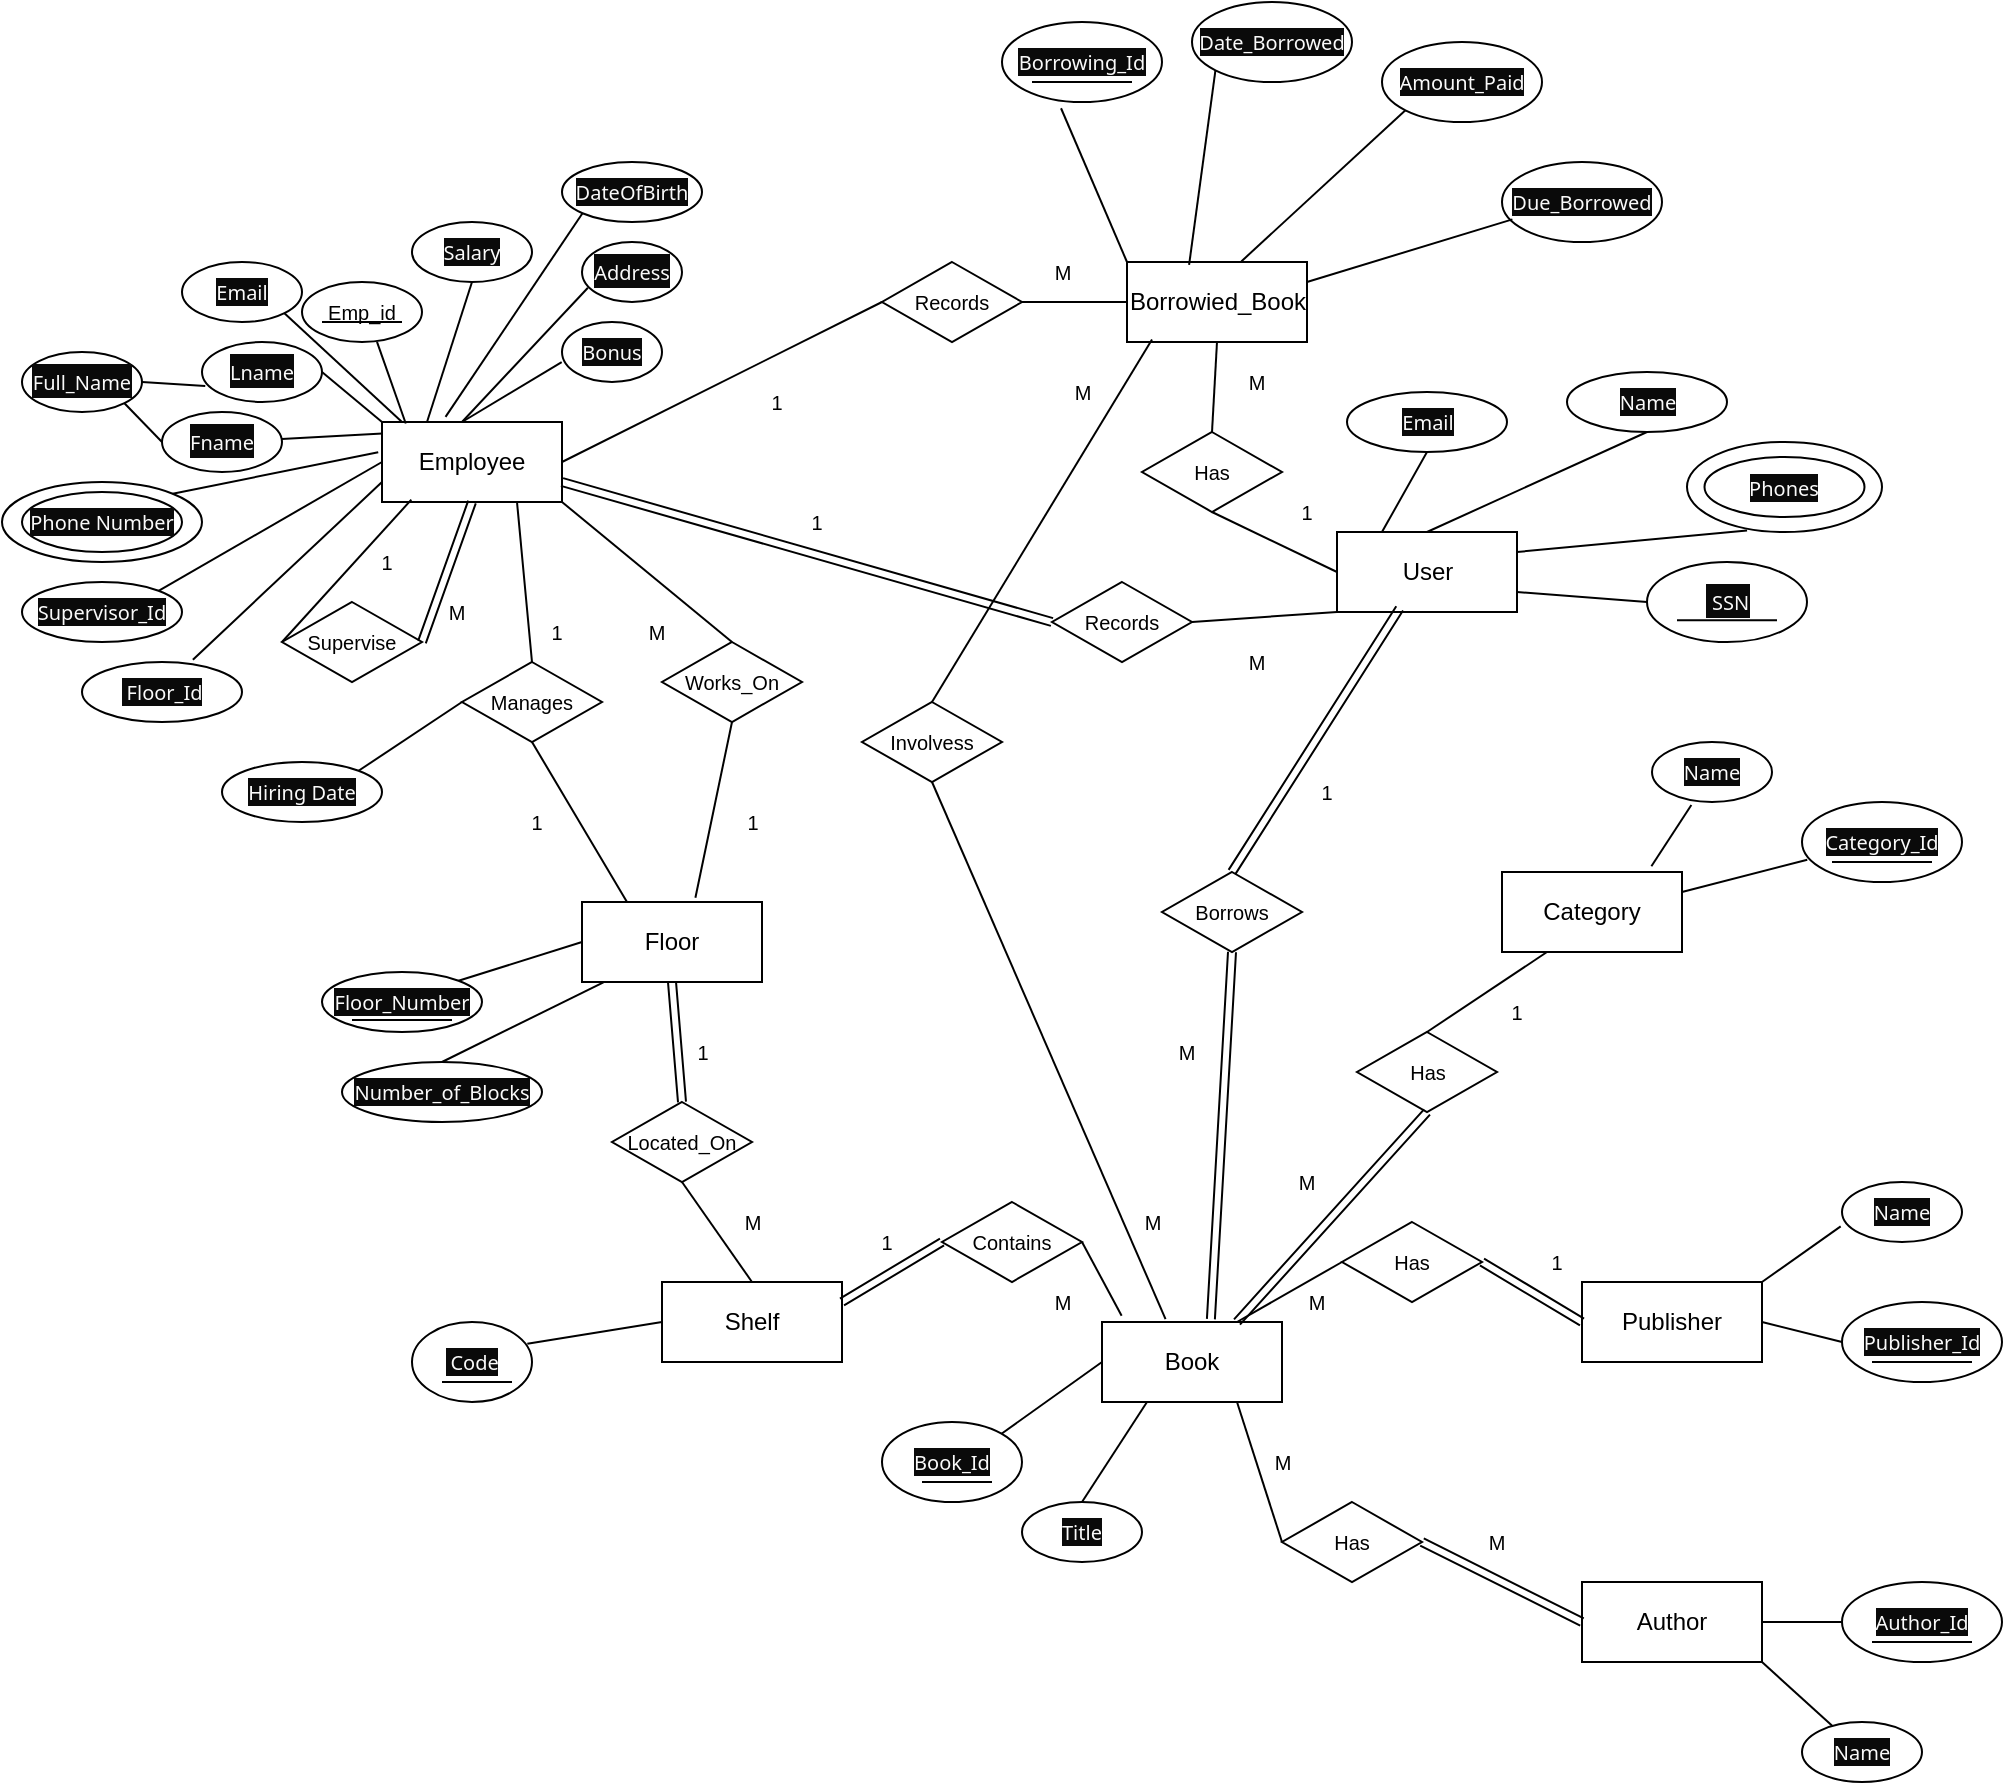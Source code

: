 <mxfile>
    <diagram id="GKPhD-N_eeVLRzEKJaOQ" name="Page-1">
        <mxGraphModel dx="1393" dy="1363" grid="1" gridSize="10" guides="1" tooltips="1" connect="1" arrows="1" fold="1" page="0" pageScale="1" pageWidth="850" pageHeight="1100" math="0" shadow="0">
            <root>
                <mxCell id="0"/>
                <mxCell id="1" parent="0"/>
                <mxCell id="2" value="Employee" style="rounded=0;whiteSpace=wrap;html=1;" parent="1" vertex="1">
                    <mxGeometry x="-120" y="-310" width="90" height="40" as="geometry"/>
                </mxCell>
                <mxCell id="3" value="Floor" style="rounded=0;whiteSpace=wrap;html=1;" parent="1" vertex="1">
                    <mxGeometry x="-20" y="-70" width="90" height="40" as="geometry"/>
                </mxCell>
                <mxCell id="4" value="Shelf" style="rounded=0;whiteSpace=wrap;html=1;" parent="1" vertex="1">
                    <mxGeometry x="20" y="120" width="90" height="40" as="geometry"/>
                </mxCell>
                <mxCell id="5" value="Book" style="rounded=0;whiteSpace=wrap;html=1;" parent="1" vertex="1">
                    <mxGeometry x="240" y="140" width="90" height="40" as="geometry"/>
                </mxCell>
                <mxCell id="6" value="Author" style="rounded=0;whiteSpace=wrap;html=1;" parent="1" vertex="1">
                    <mxGeometry x="480" y="270" width="90" height="40" as="geometry"/>
                </mxCell>
                <mxCell id="7" value="Publisher" style="rounded=0;whiteSpace=wrap;html=1;" parent="1" vertex="1">
                    <mxGeometry x="480" y="120" width="90" height="40" as="geometry"/>
                </mxCell>
                <mxCell id="8" value="Category" style="rounded=0;whiteSpace=wrap;html=1;" parent="1" vertex="1">
                    <mxGeometry x="440" y="-85" width="90" height="40" as="geometry"/>
                </mxCell>
                <mxCell id="9" value="User" style="rounded=0;whiteSpace=wrap;html=1;" parent="1" vertex="1">
                    <mxGeometry x="357.5" y="-255" width="90" height="40" as="geometry"/>
                </mxCell>
                <mxCell id="10" value="Borrowied_Book" style="rounded=0;whiteSpace=wrap;html=1;" parent="1" vertex="1">
                    <mxGeometry x="252.5" y="-390" width="90" height="40" as="geometry"/>
                </mxCell>
                <mxCell id="11" value="&lt;font style=&quot;font-size: 10px;&quot;&gt;Emp_id&lt;/font&gt;" style="ellipse;whiteSpace=wrap;html=1;" parent="1" vertex="1">
                    <mxGeometry x="-160" y="-380" width="60" height="30" as="geometry"/>
                </mxCell>
                <mxCell id="28" value="" style="endArrow=none;html=1;fontSize=10;" parent="11" edge="1">
                    <mxGeometry width="50" height="50" relative="1" as="geometry">
                        <mxPoint x="10" y="20" as="sourcePoint"/>
                        <mxPoint x="50" y="20" as="targetPoint"/>
                    </mxGeometry>
                </mxCell>
                <mxCell id="12" value="&lt;span style=&quot;color: rgb(250, 250, 250); font-family: __Inter_d65c78, __Inter_Fallback_d65c78, ui-sans-serif, system-ui, sans-serif, &amp;quot;Apple Color Emoji&amp;quot;, &amp;quot;Segoe UI Emoji&amp;quot;, &amp;quot;Segoe UI Symbol&amp;quot;, &amp;quot;Noto Color Emoji&amp;quot;; text-align: left; background-color: rgb(10, 10, 10);&quot;&gt;&lt;font style=&quot;font-size: 10px;&quot;&gt;Fname&lt;/font&gt;&lt;/span&gt;" style="ellipse;whiteSpace=wrap;html=1;" parent="1" vertex="1">
                    <mxGeometry x="-230" y="-315" width="60" height="30" as="geometry"/>
                </mxCell>
                <mxCell id="13" value="&lt;span style=&quot;color: rgb(250, 250, 250); font-family: __Inter_d65c78, __Inter_Fallback_d65c78, ui-sans-serif, system-ui, sans-serif, &amp;quot;Apple Color Emoji&amp;quot;, &amp;quot;Segoe UI Emoji&amp;quot;, &amp;quot;Segoe UI Symbol&amp;quot;, &amp;quot;Noto Color Emoji&amp;quot;; text-align: left; background-color: rgb(10, 10, 10);&quot;&gt;&lt;font style=&quot;font-size: 10px;&quot;&gt;Lname&lt;/font&gt;&lt;/span&gt;" style="ellipse;whiteSpace=wrap;html=1;" parent="1" vertex="1">
                    <mxGeometry x="-210" y="-350" width="60" height="30" as="geometry"/>
                </mxCell>
                <mxCell id="14" value="&lt;span style=&quot;color: rgb(250, 250, 250); font-family: __Inter_d65c78, __Inter_Fallback_d65c78, ui-sans-serif, system-ui, sans-serif, &amp;quot;Apple Color Emoji&amp;quot;, &amp;quot;Segoe UI Emoji&amp;quot;, &amp;quot;Segoe UI Symbol&amp;quot;, &amp;quot;Noto Color Emoji&amp;quot;; text-align: left; background-color: rgb(10, 10, 10); font-size: 10px;&quot;&gt;Email&lt;/span&gt;" style="ellipse;whiteSpace=wrap;html=1;" parent="1" vertex="1">
                    <mxGeometry x="-220" y="-390" width="60" height="30" as="geometry"/>
                </mxCell>
                <mxCell id="15" value="&lt;span style=&quot;color: rgb(250, 250, 250); font-family: __Inter_d65c78, __Inter_Fallback_d65c78, ui-sans-serif, system-ui, sans-serif, &amp;quot;Apple Color Emoji&amp;quot;, &amp;quot;Segoe UI Emoji&amp;quot;, &amp;quot;Segoe UI Symbol&amp;quot;, &amp;quot;Noto Color Emoji&amp;quot;; text-align: left; background-color: rgb(10, 10, 10); font-size: 10px;&quot;&gt;Salary&lt;/span&gt;" style="ellipse;whiteSpace=wrap;html=1;" parent="1" vertex="1">
                    <mxGeometry x="-105" y="-410" width="60" height="30" as="geometry"/>
                </mxCell>
                <mxCell id="16" value="&lt;span style=&quot;color: rgb(250, 250, 250); font-family: __Inter_d65c78, __Inter_Fallback_d65c78, ui-sans-serif, system-ui, sans-serif, &amp;quot;Apple Color Emoji&amp;quot;, &amp;quot;Segoe UI Emoji&amp;quot;, &amp;quot;Segoe UI Symbol&amp;quot;, &amp;quot;Noto Color Emoji&amp;quot;; text-align: left; background-color: rgb(10, 10, 10); font-size: 10px;&quot;&gt;DateOfBirth&lt;/span&gt;" style="ellipse;whiteSpace=wrap;html=1;" parent="1" vertex="1">
                    <mxGeometry x="-30" y="-440" width="70" height="30" as="geometry"/>
                </mxCell>
                <mxCell id="17" value="&lt;span style=&quot;color: rgb(250, 250, 250); font-family: __Inter_d65c78, __Inter_Fallback_d65c78, ui-sans-serif, system-ui, sans-serif, &amp;quot;Apple Color Emoji&amp;quot;, &amp;quot;Segoe UI Emoji&amp;quot;, &amp;quot;Segoe UI Symbol&amp;quot;, &amp;quot;Noto Color Emoji&amp;quot;; text-align: left; background-color: rgb(10, 10, 10); font-size: 10px;&quot;&gt;Bonus&lt;/span&gt;" style="ellipse;whiteSpace=wrap;html=1;" parent="1" vertex="1">
                    <mxGeometry x="-30" y="-360" width="50" height="30" as="geometry"/>
                </mxCell>
                <mxCell id="18" value="&lt;span style=&quot;color: rgb(250, 250, 250); font-family: __Inter_d65c78, __Inter_Fallback_d65c78, ui-sans-serif, system-ui, sans-serif, &amp;quot;Apple Color Emoji&amp;quot;, &amp;quot;Segoe UI Emoji&amp;quot;, &amp;quot;Segoe UI Symbol&amp;quot;, &amp;quot;Noto Color Emoji&amp;quot;; text-align: left; background-color: rgb(10, 10, 10);&quot;&gt;&lt;font style=&quot;font-size: 10px;&quot;&gt;Address&lt;/font&gt;&lt;/span&gt;" style="ellipse;whiteSpace=wrap;html=1;" parent="1" vertex="1">
                    <mxGeometry x="-20" y="-400" width="50" height="30" as="geometry"/>
                </mxCell>
                <mxCell id="19" value="" style="ellipse;whiteSpace=wrap;html=1;" parent="1" vertex="1">
                    <mxGeometry x="-310" y="-280" width="100" height="40" as="geometry"/>
                </mxCell>
                <mxCell id="20" value="&lt;span style=&quot;color: rgb(250, 250, 250); font-family: __Inter_d65c78, __Inter_Fallback_d65c78, ui-sans-serif, system-ui, sans-serif, &amp;quot;Apple Color Emoji&amp;quot;, &amp;quot;Segoe UI Emoji&amp;quot;, &amp;quot;Segoe UI Symbol&amp;quot;, &amp;quot;Noto Color Emoji&amp;quot;; text-align: left; background-color: rgb(10, 10, 10); font-size: 10px;&quot;&gt;Supervisor_Id&lt;/span&gt;" style="ellipse;whiteSpace=wrap;html=1;" parent="1" vertex="1">
                    <mxGeometry x="-300" y="-230" width="80" height="30" as="geometry"/>
                </mxCell>
                <mxCell id="21" value="&lt;span style=&quot;color: rgb(250, 250, 250); font-family: __Inter_d65c78, __Inter_Fallback_d65c78, ui-sans-serif, system-ui, sans-serif, &amp;quot;Apple Color Emoji&amp;quot;, &amp;quot;Segoe UI Emoji&amp;quot;, &amp;quot;Segoe UI Symbol&amp;quot;, &amp;quot;Noto Color Emoji&amp;quot;; text-align: left; background-color: rgb(10, 10, 10); font-size: 10px;&quot;&gt;&amp;nbsp;Floor_Id&lt;/span&gt;" style="ellipse;whiteSpace=wrap;html=1;" parent="1" vertex="1">
                    <mxGeometry x="-270" y="-190" width="80" height="30" as="geometry"/>
                </mxCell>
                <mxCell id="22" value="&lt;span style=&quot;color: rgb(250, 250, 250); font-family: __Inter_d65c78, __Inter_Fallback_d65c78, ui-sans-serif, system-ui, sans-serif, &amp;quot;Apple Color Emoji&amp;quot;, &amp;quot;Segoe UI Emoji&amp;quot;, &amp;quot;Segoe UI Symbol&amp;quot;, &amp;quot;Noto Color Emoji&amp;quot;; text-align: left; background-color: rgb(10, 10, 10); font-size: 10px;&quot;&gt;Hiring Date&lt;/span&gt;" style="ellipse;whiteSpace=wrap;html=1;" parent="1" vertex="1">
                    <mxGeometry x="-200" y="-140" width="80" height="30" as="geometry"/>
                </mxCell>
                <mxCell id="23" value="Supervise" style="rhombus;whiteSpace=wrap;html=1;fontSize=10;" parent="1" vertex="1">
                    <mxGeometry x="-170" y="-220" width="70" height="40" as="geometry"/>
                </mxCell>
                <mxCell id="24" value="" style="endArrow=none;html=1;fontSize=10;exitX=1;exitY=0.5;exitDx=0;exitDy=0;entryX=0.5;entryY=1;entryDx=0;entryDy=0;shape=link;" parent="1" source="23" target="2" edge="1">
                    <mxGeometry width="50" height="50" relative="1" as="geometry">
                        <mxPoint x="-10" y="-270" as="sourcePoint"/>
                        <mxPoint x="40" y="-320" as="targetPoint"/>
                    </mxGeometry>
                </mxCell>
                <mxCell id="27" value="" style="endArrow=none;html=1;fontSize=10;exitX=0;exitY=0.5;exitDx=0;exitDy=0;entryX=0.163;entryY=0.971;entryDx=0;entryDy=0;entryPerimeter=0;" parent="1" source="23" target="2" edge="1">
                    <mxGeometry width="50" height="50" relative="1" as="geometry">
                        <mxPoint x="-10" y="-270" as="sourcePoint"/>
                        <mxPoint x="40" y="-320" as="targetPoint"/>
                    </mxGeometry>
                </mxCell>
                <mxCell id="29" value="" style="endArrow=none;html=1;fontSize=10;entryX=0.625;entryY=0.998;entryDx=0;entryDy=0;entryPerimeter=0;exitX=0.132;exitY=0.019;exitDx=0;exitDy=0;exitPerimeter=0;" parent="1" source="2" target="11" edge="1">
                    <mxGeometry width="50" height="50" relative="1" as="geometry">
                        <mxPoint x="-10" y="-270" as="sourcePoint"/>
                        <mxPoint x="40" y="-320" as="targetPoint"/>
                    </mxGeometry>
                </mxCell>
                <mxCell id="30" value="" style="endArrow=none;html=1;fontSize=10;entryX=1;entryY=0.5;entryDx=0;entryDy=0;exitX=0;exitY=0;exitDx=0;exitDy=0;" parent="1" source="2" target="13" edge="1">
                    <mxGeometry width="50" height="50" relative="1" as="geometry">
                        <mxPoint x="-10" y="-270" as="sourcePoint"/>
                        <mxPoint x="40" y="-320" as="targetPoint"/>
                    </mxGeometry>
                </mxCell>
                <mxCell id="31" value="" style="endArrow=none;html=1;fontSize=10;exitX=0.003;exitY=0.143;exitDx=0;exitDy=0;exitPerimeter=0;" parent="1" source="2" target="12" edge="1">
                    <mxGeometry width="50" height="50" relative="1" as="geometry">
                        <mxPoint x="-10" y="-270" as="sourcePoint"/>
                        <mxPoint x="40" y="-320" as="targetPoint"/>
                    </mxGeometry>
                </mxCell>
                <mxCell id="32" value="" style="endArrow=none;html=1;fontSize=10;entryX=1;entryY=1;entryDx=0;entryDy=0;" parent="1" target="14" edge="1">
                    <mxGeometry width="50" height="50" relative="1" as="geometry">
                        <mxPoint x="-110" y="-310" as="sourcePoint"/>
                        <mxPoint x="40" y="-320" as="targetPoint"/>
                    </mxGeometry>
                </mxCell>
                <mxCell id="33" value="" style="endArrow=none;html=1;fontSize=10;entryX=0.5;entryY=1;entryDx=0;entryDy=0;exitX=0.25;exitY=0;exitDx=0;exitDy=0;" parent="1" source="2" target="15" edge="1">
                    <mxGeometry width="50" height="50" relative="1" as="geometry">
                        <mxPoint x="-10" y="-270" as="sourcePoint"/>
                        <mxPoint x="40" y="-320" as="targetPoint"/>
                    </mxGeometry>
                </mxCell>
                <mxCell id="34" value="" style="endArrow=none;html=1;fontSize=10;entryX=0;entryY=1;entryDx=0;entryDy=0;exitX=0.353;exitY=-0.064;exitDx=0;exitDy=0;exitPerimeter=0;" parent="1" source="2" target="16" edge="1">
                    <mxGeometry width="50" height="50" relative="1" as="geometry">
                        <mxPoint x="-10" y="-270" as="sourcePoint"/>
                        <mxPoint x="40" y="-320" as="targetPoint"/>
                    </mxGeometry>
                </mxCell>
                <mxCell id="35" value="" style="endArrow=none;html=1;fontSize=10;entryX=0.059;entryY=0.763;entryDx=0;entryDy=0;entryPerimeter=0;" parent="1" target="18" edge="1">
                    <mxGeometry width="50" height="50" relative="1" as="geometry">
                        <mxPoint x="-80" y="-310" as="sourcePoint"/>
                        <mxPoint x="40" y="-320" as="targetPoint"/>
                    </mxGeometry>
                </mxCell>
                <mxCell id="36" value="" style="endArrow=none;html=1;fontSize=10;entryX=-0.003;entryY=0.667;entryDx=0;entryDy=0;entryPerimeter=0;" parent="1" target="17" edge="1">
                    <mxGeometry width="50" height="50" relative="1" as="geometry">
                        <mxPoint x="-80" y="-310" as="sourcePoint"/>
                        <mxPoint x="40" y="-320" as="targetPoint"/>
                    </mxGeometry>
                </mxCell>
                <mxCell id="37" value="" style="endArrow=none;html=1;fontSize=10;entryX=1;entryY=0;entryDx=0;entryDy=0;exitX=-0.021;exitY=0.378;exitDx=0;exitDy=0;exitPerimeter=0;" parent="1" source="2" target="19" edge="1">
                    <mxGeometry width="50" height="50" relative="1" as="geometry">
                        <mxPoint x="-10" y="-270" as="sourcePoint"/>
                        <mxPoint x="40" y="-320" as="targetPoint"/>
                    </mxGeometry>
                </mxCell>
                <mxCell id="38" value="" style="endArrow=none;html=1;fontSize=10;entryX=1;entryY=0;entryDx=0;entryDy=0;" parent="1" target="20" edge="1">
                    <mxGeometry width="50" height="50" relative="1" as="geometry">
                        <mxPoint x="-120" y="-290" as="sourcePoint"/>
                        <mxPoint x="40" y="-320" as="targetPoint"/>
                    </mxGeometry>
                </mxCell>
                <mxCell id="39" value="" style="endArrow=none;html=1;fontSize=10;entryX=0.693;entryY=-0.039;entryDx=0;entryDy=0;entryPerimeter=0;exitX=0;exitY=0.75;exitDx=0;exitDy=0;" parent="1" source="2" target="21" edge="1">
                    <mxGeometry width="50" height="50" relative="1" as="geometry">
                        <mxPoint x="-120" y="-290" as="sourcePoint"/>
                        <mxPoint x="40" y="-320" as="targetPoint"/>
                    </mxGeometry>
                </mxCell>
                <mxCell id="42" value="&lt;span style=&quot;color: rgb(250, 250, 250); font-family: __Inter_d65c78, __Inter_Fallback_d65c78, ui-sans-serif, system-ui, sans-serif, &amp;quot;Apple Color Emoji&amp;quot;, &amp;quot;Segoe UI Emoji&amp;quot;, &amp;quot;Segoe UI Symbol&amp;quot;, &amp;quot;Noto Color Emoji&amp;quot;; text-align: left; background-color: rgb(10, 10, 10); font-size: 10px;&quot;&gt;Number_of_Blocks&lt;/span&gt;" style="ellipse;whiteSpace=wrap;html=1;" parent="1" vertex="1">
                    <mxGeometry x="-140" y="10" width="100" height="30" as="geometry"/>
                </mxCell>
                <mxCell id="44" value="&lt;span style=&quot;color: rgb(250, 250, 250); font-family: __Inter_d65c78, __Inter_Fallback_d65c78, ui-sans-serif, system-ui, sans-serif, &amp;quot;Apple Color Emoji&amp;quot;, &amp;quot;Segoe UI Emoji&amp;quot;, &amp;quot;Segoe UI Symbol&amp;quot;, &amp;quot;Noto Color Emoji&amp;quot;; text-align: left; background-color: rgb(10, 10, 10);&quot;&gt;&lt;font style=&quot;font-size: 10px;&quot;&gt;&amp;nbsp;SSN&lt;/font&gt;&lt;/span&gt;" style="ellipse;whiteSpace=wrap;html=1;" parent="1" vertex="1">
                    <mxGeometry x="512.5" y="-240" width="80" height="40" as="geometry"/>
                </mxCell>
                <mxCell id="45" value="&lt;span style=&quot;color: rgb(250, 250, 250); font-family: __Inter_d65c78, __Inter_Fallback_d65c78, ui-sans-serif, system-ui, sans-serif, &amp;quot;Apple Color Emoji&amp;quot;, &amp;quot;Segoe UI Emoji&amp;quot;, &amp;quot;Segoe UI Symbol&amp;quot;, &amp;quot;Noto Color Emoji&amp;quot;; text-align: left; background-color: rgb(10, 10, 10); font-size: 10px;&quot;&gt;Name&lt;/span&gt;" style="ellipse;whiteSpace=wrap;html=1;" parent="1" vertex="1">
                    <mxGeometry x="472.5" y="-335" width="80" height="30" as="geometry"/>
                </mxCell>
                <mxCell id="46" value="&lt;span style=&quot;color: rgb(250, 250, 250); font-family: __Inter_d65c78, __Inter_Fallback_d65c78, ui-sans-serif, system-ui, sans-serif, &amp;quot;Apple Color Emoji&amp;quot;, &amp;quot;Segoe UI Emoji&amp;quot;, &amp;quot;Segoe UI Symbol&amp;quot;, &amp;quot;Noto Color Emoji&amp;quot;; text-align: left; background-color: rgb(10, 10, 10); font-size: 10px;&quot;&gt;Email&lt;/span&gt;" style="ellipse;whiteSpace=wrap;html=1;" parent="1" vertex="1">
                    <mxGeometry x="362.5" y="-325" width="80" height="30" as="geometry"/>
                </mxCell>
                <mxCell id="47" value="" style="ellipse;whiteSpace=wrap;html=1;" parent="1" vertex="1">
                    <mxGeometry x="532.5" y="-300" width="97.5" height="45" as="geometry"/>
                </mxCell>
                <mxCell id="49" value="" style="endArrow=none;html=1;fontSize=10;entryX=0.119;entryY=1.004;entryDx=0;entryDy=0;exitX=0.5;exitY=0;exitDx=0;exitDy=0;entryPerimeter=0;" parent="1" source="42" target="3" edge="1">
                    <mxGeometry width="50" height="50" relative="1" as="geometry">
                        <mxPoint x="14" y="10" as="sourcePoint"/>
                        <mxPoint x="160" y="-100" as="targetPoint"/>
                    </mxGeometry>
                </mxCell>
                <mxCell id="50" value="" style="endArrow=none;html=1;fontSize=10;entryX=0;entryY=0.5;entryDx=0;entryDy=0;exitX=1;exitY=0;exitDx=0;exitDy=0;" parent="1" source="41" target="3" edge="1">
                    <mxGeometry width="50" height="50" relative="1" as="geometry">
                        <mxPoint x="14" y="10" as="sourcePoint"/>
                        <mxPoint x="160" y="-100" as="targetPoint"/>
                    </mxGeometry>
                </mxCell>
                <mxCell id="52" value="" style="endArrow=none;html=1;fontSize=10;entryX=0;entryY=0.5;entryDx=0;entryDy=0;exitX=1;exitY=0.75;exitDx=0;exitDy=0;" parent="1" source="9" target="44" edge="1">
                    <mxGeometry width="50" height="50" relative="1" as="geometry">
                        <mxPoint x="442.5" y="-225" as="sourcePoint"/>
                        <mxPoint x="517.5" y="-265" as="targetPoint"/>
                    </mxGeometry>
                </mxCell>
                <mxCell id="53" value="" style="endArrow=none;html=1;fontSize=10;exitX=1;exitY=0.25;exitDx=0;exitDy=0;entryX=0.308;entryY=0.983;entryDx=0;entryDy=0;entryPerimeter=0;" parent="1" source="9" target="47" edge="1">
                    <mxGeometry width="50" height="50" relative="1" as="geometry">
                        <mxPoint x="467.5" y="-215" as="sourcePoint"/>
                        <mxPoint x="517.5" y="-265" as="targetPoint"/>
                    </mxGeometry>
                </mxCell>
                <mxCell id="54" value="" style="endArrow=none;html=1;fontSize=10;exitX=0.5;exitY=0;exitDx=0;exitDy=0;entryX=0.5;entryY=1;entryDx=0;entryDy=0;" parent="1" source="9" target="45" edge="1">
                    <mxGeometry width="50" height="50" relative="1" as="geometry">
                        <mxPoint x="467.5" y="-215" as="sourcePoint"/>
                        <mxPoint x="517.5" y="-265" as="targetPoint"/>
                    </mxGeometry>
                </mxCell>
                <mxCell id="56" value="" style="endArrow=none;html=1;fontSize=10;exitX=0.25;exitY=0;exitDx=0;exitDy=0;entryX=0.5;entryY=1;entryDx=0;entryDy=0;" parent="1" source="9" target="46" edge="1">
                    <mxGeometry width="50" height="50" relative="1" as="geometry">
                        <mxPoint x="467.5" y="-215" as="sourcePoint"/>
                        <mxPoint x="517.5" y="-265" as="targetPoint"/>
                    </mxGeometry>
                </mxCell>
                <mxCell id="60" value="" style="endArrow=none;html=1;fontSize=10;" parent="1" edge="1">
                    <mxGeometry width="50" height="50" relative="1" as="geometry">
                        <mxPoint x="527.5" y="-210.83" as="sourcePoint"/>
                        <mxPoint x="577.5" y="-210.83" as="targetPoint"/>
                    </mxGeometry>
                </mxCell>
                <mxCell id="61" value="" style="group" parent="1" vertex="1" connectable="0">
                    <mxGeometry x="-150" y="-35" width="80" height="30" as="geometry"/>
                </mxCell>
                <mxCell id="41" value="&lt;span style=&quot;color: rgb(250, 250, 250); font-family: __Inter_d65c78, __Inter_Fallback_d65c78, ui-sans-serif, system-ui, sans-serif, &amp;quot;Apple Color Emoji&amp;quot;, &amp;quot;Segoe UI Emoji&amp;quot;, &amp;quot;Segoe UI Symbol&amp;quot;, &amp;quot;Noto Color Emoji&amp;quot;; text-align: left; background-color: rgb(10, 10, 10); font-size: 10px;&quot;&gt;Floor_Number&lt;/span&gt;" style="ellipse;whiteSpace=wrap;html=1;" parent="61" vertex="1">
                    <mxGeometry width="80" height="30" as="geometry"/>
                </mxCell>
                <mxCell id="57" value="" style="endArrow=none;html=1;fontSize=10;" parent="61" edge="1">
                    <mxGeometry width="50" height="50" relative="1" as="geometry">
                        <mxPoint x="15" y="24" as="sourcePoint"/>
                        <mxPoint x="65" y="24" as="targetPoint"/>
                    </mxGeometry>
                </mxCell>
                <mxCell id="62" value="Manages" style="rhombus;whiteSpace=wrap;html=1;fontSize=10;" parent="1" vertex="1">
                    <mxGeometry x="-80" y="-190" width="70" height="40" as="geometry"/>
                </mxCell>
                <mxCell id="63" value="Works_On" style="rhombus;whiteSpace=wrap;html=1;fontSize=10;" parent="1" vertex="1">
                    <mxGeometry x="20" y="-200" width="70" height="40" as="geometry"/>
                </mxCell>
                <mxCell id="64" value="" style="endArrow=none;html=1;fontSize=10;entryX=1;entryY=1;entryDx=0;entryDy=0;exitX=0.5;exitY=0;exitDx=0;exitDy=0;" parent="1" source="63" target="2" edge="1">
                    <mxGeometry width="50" height="50" relative="1" as="geometry">
                        <mxPoint x="20" y="-150" as="sourcePoint"/>
                        <mxPoint x="70" y="-200" as="targetPoint"/>
                    </mxGeometry>
                </mxCell>
                <mxCell id="65" value="" style="endArrow=none;html=1;fontSize=10;entryX=0.75;entryY=1;entryDx=0;entryDy=0;exitX=0.5;exitY=0;exitDx=0;exitDy=0;" parent="1" source="62" target="2" edge="1">
                    <mxGeometry width="50" height="50" relative="1" as="geometry">
                        <mxPoint x="20" y="-150" as="sourcePoint"/>
                        <mxPoint x="70" y="-200" as="targetPoint"/>
                    </mxGeometry>
                </mxCell>
                <mxCell id="67" value="" style="endArrow=none;html=1;fontSize=10;entryX=0.5;entryY=1;entryDx=0;entryDy=0;exitX=0.25;exitY=0;exitDx=0;exitDy=0;" parent="1" source="3" target="62" edge="1">
                    <mxGeometry width="50" height="50" relative="1" as="geometry">
                        <mxPoint x="20" y="-150" as="sourcePoint"/>
                        <mxPoint x="70" y="-200" as="targetPoint"/>
                    </mxGeometry>
                </mxCell>
                <mxCell id="71" value="" style="endArrow=none;html=1;fontSize=10;entryX=0;entryY=0.5;entryDx=0;entryDy=0;exitX=0.961;exitY=0.271;exitDx=0;exitDy=0;exitPerimeter=0;" parent="1" source="68" target="4" edge="1">
                    <mxGeometry width="50" height="50" relative="1" as="geometry">
                        <mxPoint x="14" y="10" as="sourcePoint"/>
                        <mxPoint x="160" y="-100" as="targetPoint"/>
                    </mxGeometry>
                </mxCell>
                <mxCell id="72" value="" style="group" parent="1" vertex="1" connectable="0">
                    <mxGeometry x="-105" y="140" width="60" height="40" as="geometry"/>
                </mxCell>
                <mxCell id="68" value="&lt;span style=&quot;color: rgb(250, 250, 250); font-family: __Inter_d65c78, __Inter_Fallback_d65c78, ui-sans-serif, system-ui, sans-serif, &amp;quot;Apple Color Emoji&amp;quot;, &amp;quot;Segoe UI Emoji&amp;quot;, &amp;quot;Segoe UI Symbol&amp;quot;, &amp;quot;Noto Color Emoji&amp;quot;; text-align: left; background-color: rgb(10, 10, 10); font-size: 10px;&quot;&gt;&amp;nbsp;Code&lt;/span&gt;" style="ellipse;whiteSpace=wrap;html=1;strokeWidth=1;" parent="72" vertex="1">
                    <mxGeometry width="60" height="40" as="geometry"/>
                </mxCell>
                <mxCell id="69" value="" style="endArrow=none;html=1;fontSize=10;" parent="72" edge="1">
                    <mxGeometry width="50" height="50" relative="1" as="geometry">
                        <mxPoint x="15" y="30" as="sourcePoint"/>
                        <mxPoint x="50" y="30" as="targetPoint"/>
                    </mxGeometry>
                </mxCell>
                <mxCell id="78" value="" style="group" parent="1" vertex="1" connectable="0">
                    <mxGeometry x="130" y="190" width="70" height="40" as="geometry"/>
                </mxCell>
                <mxCell id="74" value="&lt;span style=&quot;color: rgb(250, 250, 250); font-family: __Inter_d65c78, __Inter_Fallback_d65c78, ui-sans-serif, system-ui, sans-serif, &amp;quot;Apple Color Emoji&amp;quot;, &amp;quot;Segoe UI Emoji&amp;quot;, &amp;quot;Segoe UI Symbol&amp;quot;, &amp;quot;Noto Color Emoji&amp;quot;; text-align: left; background-color: rgb(10, 10, 10); font-size: 10px;&quot;&gt;Book_Id&lt;/span&gt;" style="ellipse;whiteSpace=wrap;html=1;" parent="78" vertex="1">
                    <mxGeometry width="70" height="40" as="geometry"/>
                </mxCell>
                <mxCell id="76" value="" style="endArrow=none;html=1;fontSize=10;" parent="78" edge="1">
                    <mxGeometry width="50" height="50" relative="1" as="geometry">
                        <mxPoint x="20" y="30" as="sourcePoint"/>
                        <mxPoint x="55.0" y="30" as="targetPoint"/>
                    </mxGeometry>
                </mxCell>
                <mxCell id="79" value="" style="endArrow=none;html=1;fontSize=10;entryX=0;entryY=0.5;entryDx=0;entryDy=0;exitX=1;exitY=0;exitDx=0;exitDy=0;" parent="1" source="74" target="5" edge="1">
                    <mxGeometry width="50" height="50" relative="1" as="geometry">
                        <mxPoint x="-65" y="170" as="sourcePoint"/>
                        <mxPoint x="142.35" y="202.16" as="targetPoint"/>
                    </mxGeometry>
                </mxCell>
                <mxCell id="80" value="&lt;span style=&quot;color: rgb(250, 250, 250); font-family: __Inter_d65c78, __Inter_Fallback_d65c78, ui-sans-serif, system-ui, sans-serif, &amp;quot;Apple Color Emoji&amp;quot;, &amp;quot;Segoe UI Emoji&amp;quot;, &amp;quot;Segoe UI Symbol&amp;quot;, &amp;quot;Noto Color Emoji&amp;quot;; text-align: left; background-color: rgb(10, 10, 10); font-size: 10px;&quot;&gt;Title&lt;/span&gt;" style="ellipse;whiteSpace=wrap;html=1;" parent="1" vertex="1">
                    <mxGeometry x="200" y="230" width="60" height="30" as="geometry"/>
                </mxCell>
                <mxCell id="81" value="" style="endArrow=none;html=1;fontSize=10;entryX=0.25;entryY=1;entryDx=0;entryDy=0;exitX=0.5;exitY=0;exitDx=0;exitDy=0;" parent="1" source="80" target="5" edge="1">
                    <mxGeometry width="50" height="50" relative="1" as="geometry">
                        <mxPoint x="-65" y="170" as="sourcePoint"/>
                        <mxPoint x="172.5" y="200" as="targetPoint"/>
                    </mxGeometry>
                </mxCell>
                <mxCell id="87" value="" style="group" parent="1" vertex="1" connectable="0">
                    <mxGeometry x="610" y="130" width="80" height="40" as="geometry"/>
                </mxCell>
                <mxCell id="85" value="&lt;span style=&quot;color: rgb(250, 250, 250); font-family: __Inter_d65c78, __Inter_Fallback_d65c78, ui-sans-serif, system-ui, sans-serif, &amp;quot;Apple Color Emoji&amp;quot;, &amp;quot;Segoe UI Emoji&amp;quot;, &amp;quot;Segoe UI Symbol&amp;quot;, &amp;quot;Noto Color Emoji&amp;quot;; text-align: left; background-color: rgb(10, 10, 10); font-size: 10px;&quot;&gt;Publisher_Id&lt;/span&gt;" style="ellipse;whiteSpace=wrap;html=1;container=0;" parent="87" vertex="1">
                    <mxGeometry width="80" height="40" as="geometry"/>
                </mxCell>
                <mxCell id="86" value="" style="endArrow=none;html=1;fontSize=10;" parent="87" edge="1">
                    <mxGeometry width="50" height="50" relative="1" as="geometry">
                        <mxPoint x="15" y="30" as="sourcePoint"/>
                        <mxPoint x="65" y="30" as="targetPoint"/>
                        <Array as="points"/>
                    </mxGeometry>
                </mxCell>
                <mxCell id="88" value="" style="group" parent="1" vertex="1" connectable="0">
                    <mxGeometry x="610" y="270" width="80" height="40" as="geometry"/>
                </mxCell>
                <mxCell id="89" value="&lt;span style=&quot;color: rgb(250, 250, 250); font-family: __Inter_d65c78, __Inter_Fallback_d65c78, ui-sans-serif, system-ui, sans-serif, &amp;quot;Apple Color Emoji&amp;quot;, &amp;quot;Segoe UI Emoji&amp;quot;, &amp;quot;Segoe UI Symbol&amp;quot;, &amp;quot;Noto Color Emoji&amp;quot;; text-align: left; background-color: rgb(10, 10, 10); font-size: 10px;&quot;&gt;Author_Id&lt;/span&gt;" style="ellipse;whiteSpace=wrap;html=1;container=0;" parent="88" vertex="1">
                    <mxGeometry width="80" height="40" as="geometry"/>
                </mxCell>
                <mxCell id="90" value="" style="endArrow=none;html=1;fontSize=10;" parent="88" edge="1">
                    <mxGeometry width="50" height="50" relative="1" as="geometry">
                        <mxPoint x="15" y="30" as="sourcePoint"/>
                        <mxPoint x="65" y="30" as="targetPoint"/>
                        <Array as="points"/>
                    </mxGeometry>
                </mxCell>
                <mxCell id="91" value="&lt;span style=&quot;color: rgb(250, 250, 250); font-family: __Inter_d65c78, __Inter_Fallback_d65c78, ui-sans-serif, system-ui, sans-serif, &amp;quot;Apple Color Emoji&amp;quot;, &amp;quot;Segoe UI Emoji&amp;quot;, &amp;quot;Segoe UI Symbol&amp;quot;, &amp;quot;Noto Color Emoji&amp;quot;; text-align: left; background-color: rgb(10, 10, 10); font-size: 10px;&quot;&gt;Name&lt;/span&gt;" style="ellipse;whiteSpace=wrap;html=1;" parent="1" vertex="1">
                    <mxGeometry x="610" y="70" width="60" height="30" as="geometry"/>
                </mxCell>
                <mxCell id="92" value="&lt;span style=&quot;color: rgb(250, 250, 250); font-family: __Inter_d65c78, __Inter_Fallback_d65c78, ui-sans-serif, system-ui, sans-serif, &amp;quot;Apple Color Emoji&amp;quot;, &amp;quot;Segoe UI Emoji&amp;quot;, &amp;quot;Segoe UI Symbol&amp;quot;, &amp;quot;Noto Color Emoji&amp;quot;; text-align: left; background-color: rgb(10, 10, 10); font-size: 10px;&quot;&gt;Name&lt;/span&gt;" style="ellipse;whiteSpace=wrap;html=1;" parent="1" vertex="1">
                    <mxGeometry x="590" y="340" width="60" height="30" as="geometry"/>
                </mxCell>
                <mxCell id="93" value="" style="endArrow=none;html=1;fontSize=10;entryX=1;entryY=1;entryDx=0;entryDy=0;exitX=0.256;exitY=0.072;exitDx=0;exitDy=0;exitPerimeter=0;" parent="1" source="92" target="6" edge="1">
                    <mxGeometry width="50" height="50" relative="1" as="geometry">
                        <mxPoint x="360" y="230" as="sourcePoint"/>
                        <mxPoint x="410" y="180" as="targetPoint"/>
                    </mxGeometry>
                </mxCell>
                <mxCell id="94" value="" style="endArrow=none;html=1;fontSize=10;entryX=1;entryY=0.5;entryDx=0;entryDy=0;exitX=0;exitY=0.5;exitDx=0;exitDy=0;" parent="1" source="89" target="6" edge="1">
                    <mxGeometry width="50" height="50" relative="1" as="geometry">
                        <mxPoint x="360" y="230" as="sourcePoint"/>
                        <mxPoint x="410" y="180" as="targetPoint"/>
                    </mxGeometry>
                </mxCell>
                <mxCell id="95" value="" style="endArrow=none;html=1;fontSize=10;entryX=1;entryY=0.5;entryDx=0;entryDy=0;exitX=0;exitY=0.5;exitDx=0;exitDy=0;" parent="1" source="85" target="7" edge="1">
                    <mxGeometry width="50" height="50" relative="1" as="geometry">
                        <mxPoint x="360" y="230" as="sourcePoint"/>
                        <mxPoint x="410" y="180" as="targetPoint"/>
                    </mxGeometry>
                </mxCell>
                <mxCell id="96" value="" style="endArrow=none;html=1;fontSize=10;entryX=1;entryY=0;entryDx=0;entryDy=0;exitX=-0.011;exitY=0.739;exitDx=0;exitDy=0;exitPerimeter=0;" parent="1" source="91" target="7" edge="1">
                    <mxGeometry width="50" height="50" relative="1" as="geometry">
                        <mxPoint x="360" y="230" as="sourcePoint"/>
                        <mxPoint x="410" y="180" as="targetPoint"/>
                    </mxGeometry>
                </mxCell>
                <mxCell id="97" value="" style="group" parent="1" vertex="1" connectable="0">
                    <mxGeometry x="590" y="-120" width="80" height="40" as="geometry"/>
                </mxCell>
                <mxCell id="98" value="&lt;span style=&quot;color: rgb(250, 250, 250); font-family: __Inter_d65c78, __Inter_Fallback_d65c78, ui-sans-serif, system-ui, sans-serif, &amp;quot;Apple Color Emoji&amp;quot;, &amp;quot;Segoe UI Emoji&amp;quot;, &amp;quot;Segoe UI Symbol&amp;quot;, &amp;quot;Noto Color Emoji&amp;quot;; text-align: left; background-color: rgb(10, 10, 10); font-size: 10px;&quot;&gt;Category_Id&lt;/span&gt;" style="ellipse;whiteSpace=wrap;html=1;container=0;" parent="97" vertex="1">
                    <mxGeometry width="80" height="40" as="geometry"/>
                </mxCell>
                <mxCell id="99" value="" style="endArrow=none;html=1;fontSize=10;" parent="97" edge="1">
                    <mxGeometry width="50" height="50" relative="1" as="geometry">
                        <mxPoint x="15" y="30" as="sourcePoint"/>
                        <mxPoint x="65" y="30" as="targetPoint"/>
                        <Array as="points"/>
                    </mxGeometry>
                </mxCell>
                <mxCell id="100" value="&lt;div style=&quot;text-align: left;&quot;&gt;&lt;font face=&quot;__Inter_d65c78, __Inter_Fallback_d65c78, ui-sans-serif, system-ui, sans-serif, Apple Color Emoji, Segoe UI Emoji, Segoe UI Symbol, Noto Color Emoji&quot; color=&quot;#fafafa&quot;&gt;&lt;span style=&quot;font-size: 10px; background-color: rgb(10, 10, 10);&quot;&gt;Name&lt;/span&gt;&lt;/font&gt;&lt;/div&gt;" style="ellipse;whiteSpace=wrap;html=1;" parent="1" vertex="1">
                    <mxGeometry x="515" y="-150" width="60" height="30" as="geometry"/>
                </mxCell>
                <mxCell id="101" value="" style="group" parent="1" vertex="1" connectable="0">
                    <mxGeometry x="190.0" y="-510" width="80" height="40" as="geometry"/>
                </mxCell>
                <mxCell id="102" value="&lt;span style=&quot;color: rgb(250, 250, 250); font-family: __Inter_d65c78, __Inter_Fallback_d65c78, ui-sans-serif, system-ui, sans-serif, &amp;quot;Apple Color Emoji&amp;quot;, &amp;quot;Segoe UI Emoji&amp;quot;, &amp;quot;Segoe UI Symbol&amp;quot;, &amp;quot;Noto Color Emoji&amp;quot;; text-align: left; background-color: rgb(10, 10, 10); font-size: 10px;&quot;&gt;Borrowing_Id&lt;/span&gt;" style="ellipse;whiteSpace=wrap;html=1;container=0;" parent="101" vertex="1">
                    <mxGeometry width="80" height="40" as="geometry"/>
                </mxCell>
                <mxCell id="103" value="" style="endArrow=none;html=1;fontSize=10;" parent="101" edge="1">
                    <mxGeometry width="50" height="50" relative="1" as="geometry">
                        <mxPoint x="15" y="30" as="sourcePoint"/>
                        <mxPoint x="65" y="30" as="targetPoint"/>
                        <Array as="points"/>
                    </mxGeometry>
                </mxCell>
                <mxCell id="104" value="" style="group" parent="1" vertex="1" connectable="0">
                    <mxGeometry x="285.0" y="-520" width="80" height="40" as="geometry"/>
                </mxCell>
                <mxCell id="105" value="&lt;span style=&quot;color: rgb(250, 250, 250); font-family: __Inter_d65c78, __Inter_Fallback_d65c78, ui-sans-serif, system-ui, sans-serif, &amp;quot;Apple Color Emoji&amp;quot;, &amp;quot;Segoe UI Emoji&amp;quot;, &amp;quot;Segoe UI Symbol&amp;quot;, &amp;quot;Noto Color Emoji&amp;quot;; text-align: left; background-color: rgb(10, 10, 10); font-size: 10px;&quot;&gt;Date_Borrowed&lt;/span&gt;" style="ellipse;whiteSpace=wrap;html=1;container=0;" parent="104" vertex="1">
                    <mxGeometry width="80" height="40" as="geometry"/>
                </mxCell>
                <mxCell id="112" value="" style="group" parent="1" vertex="1" connectable="0">
                    <mxGeometry x="440.0" y="-440" width="80" height="40" as="geometry"/>
                </mxCell>
                <mxCell id="113" value="&lt;span style=&quot;color: rgb(250, 250, 250); font-family: __Inter_d65c78, __Inter_Fallback_d65c78, ui-sans-serif, system-ui, sans-serif, &amp;quot;Apple Color Emoji&amp;quot;, &amp;quot;Segoe UI Emoji&amp;quot;, &amp;quot;Segoe UI Symbol&amp;quot;, &amp;quot;Noto Color Emoji&amp;quot;; text-align: left; background-color: rgb(10, 10, 10); font-size: 10px;&quot;&gt;Due_Borrowed&lt;/span&gt;" style="ellipse;whiteSpace=wrap;html=1;container=0;" parent="112" vertex="1">
                    <mxGeometry width="80" height="40" as="geometry"/>
                </mxCell>
                <mxCell id="114" value="" style="group" parent="1" vertex="1" connectable="0">
                    <mxGeometry x="380.0" y="-500" width="80" height="40" as="geometry"/>
                </mxCell>
                <mxCell id="115" value="&lt;span style=&quot;color: rgb(250, 250, 250); font-family: __Inter_d65c78, __Inter_Fallback_d65c78, ui-sans-serif, system-ui, sans-serif, &amp;quot;Apple Color Emoji&amp;quot;, &amp;quot;Segoe UI Emoji&amp;quot;, &amp;quot;Segoe UI Symbol&amp;quot;, &amp;quot;Noto Color Emoji&amp;quot;; text-align: left; background-color: rgb(10, 10, 10); font-size: 10px;&quot;&gt;Amount_Paid&lt;/span&gt;" style="ellipse;whiteSpace=wrap;html=1;container=0;" parent="114" vertex="1">
                    <mxGeometry width="80" height="40" as="geometry"/>
                </mxCell>
                <mxCell id="116" value="" style="endArrow=none;html=1;fontSize=10;exitX=0;exitY=0;exitDx=0;exitDy=0;entryX=0.369;entryY=1.078;entryDx=0;entryDy=0;entryPerimeter=0;" parent="1" source="10" target="102" edge="1">
                    <mxGeometry width="50" height="50" relative="1" as="geometry">
                        <mxPoint x="318.97" y="-615.48" as="sourcePoint"/>
                        <mxPoint x="392.29" y="-765" as="targetPoint"/>
                    </mxGeometry>
                </mxCell>
                <mxCell id="117" value="" style="endArrow=none;html=1;fontSize=10;exitX=1;exitY=0.25;exitDx=0;exitDy=0;entryX=0.065;entryY=0.717;entryDx=0;entryDy=0;entryPerimeter=0;" parent="1" source="10" target="113" edge="1">
                    <mxGeometry width="50" height="50" relative="1" as="geometry">
                        <mxPoint x="332.29" y="-605" as="sourcePoint"/>
                        <mxPoint x="392.29" y="-765" as="targetPoint"/>
                    </mxGeometry>
                </mxCell>
                <mxCell id="118" value="" style="endArrow=none;html=1;fontSize=10;exitX=0.635;exitY=-0.007;exitDx=0;exitDy=0;entryX=0;entryY=1;entryDx=0;entryDy=0;exitPerimeter=0;" parent="1" source="10" target="115" edge="1">
                    <mxGeometry width="50" height="50" relative="1" as="geometry">
                        <mxPoint x="332.29" y="-585" as="sourcePoint"/>
                        <mxPoint x="392.29" y="-765" as="targetPoint"/>
                    </mxGeometry>
                </mxCell>
                <mxCell id="119" value="" style="endArrow=none;html=1;fontSize=10;exitX=0.345;exitY=0.036;exitDx=0;exitDy=0;entryX=0;entryY=1;entryDx=0;entryDy=0;exitPerimeter=0;" parent="1" source="10" target="105" edge="1">
                    <mxGeometry width="50" height="50" relative="1" as="geometry">
                        <mxPoint x="332.29" y="-575" as="sourcePoint"/>
                        <mxPoint x="392.29" y="-765" as="targetPoint"/>
                    </mxGeometry>
                </mxCell>
                <mxCell id="120" value="" style="endArrow=none;html=1;fontSize=10;exitX=0.83;exitY=-0.071;exitDx=0;exitDy=0;entryX=0.328;entryY=1.05;entryDx=0;entryDy=0;exitPerimeter=0;entryPerimeter=0;" parent="1" source="8" target="100" edge="1">
                    <mxGeometry width="50" height="50" relative="1" as="geometry">
                        <mxPoint x="440" y="-450" as="sourcePoint"/>
                        <mxPoint x="490" y="-500" as="targetPoint"/>
                    </mxGeometry>
                </mxCell>
                <mxCell id="121" value="" style="endArrow=none;html=1;fontSize=10;exitX=1;exitY=0.25;exitDx=0;exitDy=0;entryX=0.033;entryY=0.721;entryDx=0;entryDy=0;entryPerimeter=0;" parent="1" source="8" target="98" edge="1">
                    <mxGeometry width="50" height="50" relative="1" as="geometry">
                        <mxPoint x="440" y="-450" as="sourcePoint"/>
                        <mxPoint x="490" y="-500" as="targetPoint"/>
                    </mxGeometry>
                </mxCell>
                <mxCell id="122" value="1" style="text;html=1;strokeColor=none;fillColor=none;align=center;verticalAlign=middle;whiteSpace=wrap;rounded=0;strokeWidth=1;fontSize=10;" parent="1" vertex="1">
                    <mxGeometry x="-55" y="-120" width="25" height="20" as="geometry"/>
                </mxCell>
                <mxCell id="123" value="1" style="text;html=1;strokeColor=none;fillColor=none;align=center;verticalAlign=middle;whiteSpace=wrap;rounded=0;strokeWidth=1;fontSize=10;" parent="1" vertex="1">
                    <mxGeometry x="-45" y="-215" width="25" height="20" as="geometry"/>
                </mxCell>
                <mxCell id="124" value="M" style="text;html=1;strokeColor=none;fillColor=none;align=center;verticalAlign=middle;whiteSpace=wrap;rounded=0;strokeWidth=1;fontSize=10;" parent="1" vertex="1">
                    <mxGeometry x="5" y="-215" width="25" height="20" as="geometry"/>
                </mxCell>
                <mxCell id="125" value="1" style="text;html=1;strokeColor=none;fillColor=none;align=center;verticalAlign=middle;whiteSpace=wrap;rounded=0;strokeWidth=1;fontSize=10;" parent="1" vertex="1">
                    <mxGeometry x="52.5" y="-120" width="25" height="20" as="geometry"/>
                </mxCell>
                <mxCell id="126" value="Located_On" style="rhombus;whiteSpace=wrap;html=1;fontSize=10;" parent="1" vertex="1">
                    <mxGeometry x="-5" y="30" width="70" height="40" as="geometry"/>
                </mxCell>
                <mxCell id="127" value="" style="endArrow=none;html=1;fontSize=10;entryX=0.5;entryY=0;entryDx=0;entryDy=0;exitX=0.5;exitY=1;exitDx=0;exitDy=0;shape=link;" parent="1" source="3" target="126" edge="1">
                    <mxGeometry width="50" height="50" relative="1" as="geometry">
                        <mxPoint x="20" y="-150" as="sourcePoint"/>
                        <mxPoint x="70" y="-200" as="targetPoint"/>
                    </mxGeometry>
                </mxCell>
                <mxCell id="128" value="" style="endArrow=none;html=1;fontSize=10;entryX=0.5;entryY=0;entryDx=0;entryDy=0;exitX=0.5;exitY=1;exitDx=0;exitDy=0;" parent="1" source="126" target="4" edge="1">
                    <mxGeometry width="50" height="50" relative="1" as="geometry">
                        <mxPoint x="20" y="-150" as="sourcePoint"/>
                        <mxPoint x="70" y="-200" as="targetPoint"/>
                    </mxGeometry>
                </mxCell>
                <mxCell id="129" value="1" style="text;html=1;strokeColor=none;fillColor=none;align=center;verticalAlign=middle;whiteSpace=wrap;rounded=0;strokeWidth=1;fontSize=10;" parent="1" vertex="1">
                    <mxGeometry x="27.5" y="-5" width="25" height="20" as="geometry"/>
                </mxCell>
                <mxCell id="130" value="M" style="text;html=1;strokeColor=none;fillColor=none;align=center;verticalAlign=middle;whiteSpace=wrap;rounded=0;strokeWidth=1;fontSize=10;" parent="1" vertex="1">
                    <mxGeometry x="52.5" y="80" width="25" height="20" as="geometry"/>
                </mxCell>
                <mxCell id="131" value="Contains" style="rhombus;whiteSpace=wrap;html=1;fontSize=10;" parent="1" vertex="1">
                    <mxGeometry x="160" y="80" width="70" height="40" as="geometry"/>
                </mxCell>
                <mxCell id="132" value="" style="endArrow=none;html=1;fontSize=10;entryX=1;entryY=0.25;entryDx=0;entryDy=0;exitX=0;exitY=0.5;exitDx=0;exitDy=0;shape=link;" parent="1" source="131" target="4" edge="1">
                    <mxGeometry width="50" height="50" relative="1" as="geometry">
                        <mxPoint x="20" y="-150" as="sourcePoint"/>
                        <mxPoint x="70" y="-200" as="targetPoint"/>
                    </mxGeometry>
                </mxCell>
                <mxCell id="133" value="" style="endArrow=none;html=1;fontSize=10;entryX=1;entryY=0.5;entryDx=0;entryDy=0;exitX=0.109;exitY=-0.078;exitDx=0;exitDy=0;exitPerimeter=0;" parent="1" source="5" target="131" edge="1">
                    <mxGeometry width="50" height="50" relative="1" as="geometry">
                        <mxPoint x="20" y="-150" as="sourcePoint"/>
                        <mxPoint x="70" y="-200" as="targetPoint"/>
                    </mxGeometry>
                </mxCell>
                <mxCell id="134" value="1" style="text;html=1;strokeColor=none;fillColor=none;align=center;verticalAlign=middle;whiteSpace=wrap;rounded=0;strokeWidth=1;fontSize=10;" parent="1" vertex="1">
                    <mxGeometry x="120" y="90" width="25" height="20" as="geometry"/>
                </mxCell>
                <mxCell id="135" value="M" style="text;html=1;strokeColor=none;fillColor=none;align=center;verticalAlign=middle;whiteSpace=wrap;rounded=0;strokeWidth=1;fontSize=10;" parent="1" vertex="1">
                    <mxGeometry x="207.5" y="120" width="25" height="20" as="geometry"/>
                </mxCell>
                <mxCell id="136" value="Has" style="rhombus;whiteSpace=wrap;html=1;fontSize=10;" parent="1" vertex="1">
                    <mxGeometry x="330" y="230" width="70" height="40" as="geometry"/>
                </mxCell>
                <mxCell id="137" value="" style="endArrow=none;html=1;fontSize=10;entryX=0;entryY=0.5;entryDx=0;entryDy=0;exitX=1;exitY=0.5;exitDx=0;exitDy=0;shape=link;" parent="1" source="136" target="6" edge="1">
                    <mxGeometry width="50" height="50" relative="1" as="geometry">
                        <mxPoint x="20" y="-150" as="sourcePoint"/>
                        <mxPoint x="70" y="-200" as="targetPoint"/>
                    </mxGeometry>
                </mxCell>
                <mxCell id="139" value="M" style="text;html=1;strokeColor=none;fillColor=none;align=center;verticalAlign=middle;whiteSpace=wrap;rounded=0;strokeWidth=1;fontSize=10;" parent="1" vertex="1">
                    <mxGeometry x="317.5" y="200" width="25" height="20" as="geometry"/>
                </mxCell>
                <mxCell id="140" value="M" style="text;html=1;strokeColor=none;fillColor=none;align=center;verticalAlign=middle;whiteSpace=wrap;rounded=0;strokeWidth=1;fontSize=10;" parent="1" vertex="1">
                    <mxGeometry x="425" y="240" width="25" height="20" as="geometry"/>
                </mxCell>
                <mxCell id="141" value="Has" style="rhombus;whiteSpace=wrap;html=1;fontSize=10;" parent="1" vertex="1">
                    <mxGeometry x="360" y="90" width="70" height="40" as="geometry"/>
                </mxCell>
                <mxCell id="142" value="" style="endArrow=none;html=1;fontSize=10;entryX=0;entryY=0.5;entryDx=0;entryDy=0;exitX=0.75;exitY=0;exitDx=0;exitDy=0;" parent="1" source="5" target="141" edge="1">
                    <mxGeometry width="50" height="50" relative="1" as="geometry">
                        <mxPoint x="20" y="-150" as="sourcePoint"/>
                        <mxPoint x="70" y="-200" as="targetPoint"/>
                    </mxGeometry>
                </mxCell>
                <mxCell id="143" value="" style="endArrow=none;html=1;fontSize=10;entryX=1;entryY=0.5;entryDx=0;entryDy=0;exitX=0;exitY=0.5;exitDx=0;exitDy=0;shape=link;" parent="1" source="7" target="141" edge="1">
                    <mxGeometry width="50" height="50" relative="1" as="geometry">
                        <mxPoint x="20" y="-150" as="sourcePoint"/>
                        <mxPoint x="70" y="-200" as="targetPoint"/>
                    </mxGeometry>
                </mxCell>
                <mxCell id="144" value="M" style="text;html=1;strokeColor=none;fillColor=none;align=center;verticalAlign=middle;whiteSpace=wrap;rounded=0;strokeWidth=1;fontSize=10;" parent="1" vertex="1">
                    <mxGeometry x="335" y="120" width="25" height="20" as="geometry"/>
                </mxCell>
                <mxCell id="145" value="1" style="text;html=1;strokeColor=none;fillColor=none;align=center;verticalAlign=middle;whiteSpace=wrap;rounded=0;strokeWidth=1;fontSize=10;" parent="1" vertex="1">
                    <mxGeometry x="455" y="100" width="25" height="20" as="geometry"/>
                </mxCell>
                <mxCell id="146" value="Has" style="rhombus;whiteSpace=wrap;html=1;fontSize=10;" parent="1" vertex="1">
                    <mxGeometry x="367.5" y="-5" width="70" height="40" as="geometry"/>
                </mxCell>
                <mxCell id="147" value="" style="endArrow=none;html=1;fontSize=10;entryX=0.25;entryY=1;entryDx=0;entryDy=0;exitX=0.5;exitY=0;exitDx=0;exitDy=0;" parent="1" target="8" edge="1" source="146">
                    <mxGeometry width="50" height="50" relative="1" as="geometry">
                        <mxPoint x="485" y="50" as="sourcePoint"/>
                        <mxPoint x="70" y="-200" as="targetPoint"/>
                    </mxGeometry>
                </mxCell>
                <mxCell id="148" value="" style="endArrow=none;html=1;fontSize=10;entryX=0.5;entryY=1;entryDx=0;entryDy=0;exitX=0.75;exitY=0;exitDx=0;exitDy=0;shape=link;" parent="1" source="5" target="146" edge="1">
                    <mxGeometry width="50" height="50" relative="1" as="geometry">
                        <mxPoint x="387.5" y="110" as="sourcePoint"/>
                        <mxPoint x="157.5" y="-230" as="targetPoint"/>
                    </mxGeometry>
                </mxCell>
                <mxCell id="149" value="1" style="text;html=1;strokeColor=none;fillColor=none;align=center;verticalAlign=middle;whiteSpace=wrap;rounded=0;strokeWidth=1;fontSize=10;" parent="1" vertex="1">
                    <mxGeometry x="435" y="-25" width="25" height="20" as="geometry"/>
                </mxCell>
                <mxCell id="150" value="M" style="text;html=1;strokeColor=none;fillColor=none;align=center;verticalAlign=middle;whiteSpace=wrap;rounded=0;strokeWidth=1;fontSize=10;" parent="1" vertex="1">
                    <mxGeometry x="330" y="60" width="25" height="20" as="geometry"/>
                </mxCell>
                <mxCell id="151" value="Records" style="rhombus;whiteSpace=wrap;html=1;fontSize=10;" parent="1" vertex="1">
                    <mxGeometry x="215" y="-230" width="70" height="40" as="geometry"/>
                </mxCell>
                <mxCell id="153" value="" style="endArrow=none;html=1;fontSize=10;entryX=0;entryY=1;entryDx=0;entryDy=0;exitX=1;exitY=0.5;exitDx=0;exitDy=0;" parent="1" source="151" target="9" edge="1">
                    <mxGeometry width="50" height="50" relative="1" as="geometry">
                        <mxPoint x="165" y="-40" as="sourcePoint"/>
                        <mxPoint x="215" y="-90" as="targetPoint"/>
                    </mxGeometry>
                </mxCell>
                <mxCell id="154" value="1" style="text;html=1;strokeColor=none;fillColor=none;align=center;verticalAlign=middle;whiteSpace=wrap;rounded=0;strokeWidth=1;fontSize=10;" parent="1" vertex="1">
                    <mxGeometry x="85" y="-270" width="25" height="20" as="geometry"/>
                </mxCell>
                <mxCell id="155" value="M" style="text;html=1;strokeColor=none;fillColor=none;align=center;verticalAlign=middle;whiteSpace=wrap;rounded=0;strokeWidth=1;fontSize=10;" parent="1" vertex="1">
                    <mxGeometry x="305" y="-200" width="25" height="20" as="geometry"/>
                </mxCell>
                <mxCell id="156" value="M" style="text;html=1;strokeColor=none;fillColor=none;align=center;verticalAlign=middle;whiteSpace=wrap;rounded=0;strokeWidth=1;fontSize=10;" parent="1" vertex="1">
                    <mxGeometry x="-95" y="-225" width="25" height="20" as="geometry"/>
                </mxCell>
                <mxCell id="157" value="1" style="text;html=1;strokeColor=none;fillColor=none;align=center;verticalAlign=middle;whiteSpace=wrap;rounded=0;strokeWidth=1;fontSize=10;" parent="1" vertex="1">
                    <mxGeometry x="-130" y="-250" width="25" height="20" as="geometry"/>
                </mxCell>
                <mxCell id="158" value="Records" style="rhombus;whiteSpace=wrap;html=1;fontSize=10;" parent="1" vertex="1">
                    <mxGeometry x="130" y="-390" width="70" height="40" as="geometry"/>
                </mxCell>
                <mxCell id="160" value="" style="endArrow=none;html=1;fontSize=10;entryX=0;entryY=0.5;entryDx=0;entryDy=0;exitX=1;exitY=0.5;exitDx=0;exitDy=0;" parent="1" source="158" target="10" edge="1">
                    <mxGeometry width="50" height="50" relative="1" as="geometry">
                        <mxPoint x="52.5" y="-280" as="sourcePoint"/>
                        <mxPoint x="102.5" y="-330" as="targetPoint"/>
                    </mxGeometry>
                </mxCell>
                <mxCell id="161" value="M" style="text;html=1;strokeColor=none;fillColor=none;align=center;verticalAlign=middle;whiteSpace=wrap;rounded=0;strokeWidth=1;fontSize=10;" parent="1" vertex="1">
                    <mxGeometry x="207.5" y="-395" width="25" height="20" as="geometry"/>
                </mxCell>
                <mxCell id="162" value="1" style="text;html=1;strokeColor=none;fillColor=none;align=center;verticalAlign=middle;whiteSpace=wrap;rounded=0;strokeWidth=1;fontSize=10;" parent="1" vertex="1">
                    <mxGeometry x="65" y="-330" width="25" height="20" as="geometry"/>
                </mxCell>
                <mxCell id="164" value="Borrows" style="rhombus;whiteSpace=wrap;html=1;fontSize=10;" parent="1" vertex="1">
                    <mxGeometry x="270" y="-85" width="70" height="40" as="geometry"/>
                </mxCell>
                <mxCell id="165" value="" style="endArrow=none;html=1;fontSize=10;shape=link;exitX=0.5;exitY=0;exitDx=0;exitDy=0;entryX=0.348;entryY=0.955;entryDx=0;entryDy=0;entryPerimeter=0;" parent="1" source="164" target="9" edge="1">
                    <mxGeometry width="50" height="50" relative="1" as="geometry">
                        <mxPoint x="310" y="-130" as="sourcePoint"/>
                        <mxPoint x="360" y="-180" as="targetPoint"/>
                    </mxGeometry>
                </mxCell>
                <mxCell id="166" value="" style="endArrow=none;html=1;fontSize=10;shape=link;exitX=0.605;exitY=-0.036;exitDx=0;exitDy=0;entryX=0.5;entryY=1;entryDx=0;entryDy=0;exitPerimeter=0;" parent="1" source="5" target="164" edge="1">
                    <mxGeometry width="50" height="50" relative="1" as="geometry">
                        <mxPoint x="310" y="-130" as="sourcePoint"/>
                        <mxPoint x="360" y="-180" as="targetPoint"/>
                    </mxGeometry>
                </mxCell>
                <mxCell id="167" value="1" style="text;html=1;strokeColor=none;fillColor=none;align=center;verticalAlign=middle;whiteSpace=wrap;rounded=0;strokeWidth=1;fontSize=10;" parent="1" vertex="1">
                    <mxGeometry x="340" y="-135" width="25" height="20" as="geometry"/>
                </mxCell>
                <mxCell id="168" value="M" style="text;html=1;strokeColor=none;fillColor=none;align=center;verticalAlign=middle;whiteSpace=wrap;rounded=0;strokeWidth=1;fontSize=10;" parent="1" vertex="1">
                    <mxGeometry x="270" y="-5" width="25" height="20" as="geometry"/>
                </mxCell>
                <mxCell id="169" value="Has" style="rhombus;whiteSpace=wrap;html=1;fontSize=10;" parent="1" vertex="1">
                    <mxGeometry x="260" y="-305" width="70" height="40" as="geometry"/>
                </mxCell>
                <mxCell id="170" value="" style="endArrow=none;html=1;fontSize=10;exitX=0.5;exitY=0;exitDx=0;exitDy=0;entryX=0.5;entryY=1;entryDx=0;entryDy=0;" parent="1" source="169" target="10" edge="1">
                    <mxGeometry width="50" height="50" relative="1" as="geometry">
                        <mxPoint x="20" y="-150" as="sourcePoint"/>
                        <mxPoint x="-30" y="-310" as="targetPoint"/>
                    </mxGeometry>
                </mxCell>
                <mxCell id="171" value="" style="endArrow=none;html=1;fontSize=10;exitX=0;exitY=0.5;exitDx=0;exitDy=0;entryX=0.5;entryY=1;entryDx=0;entryDy=0;" parent="1" source="9" target="169" edge="1">
                    <mxGeometry width="50" height="50" relative="1" as="geometry">
                        <mxPoint x="20" y="-150" as="sourcePoint"/>
                        <mxPoint x="-30" y="-310" as="targetPoint"/>
                    </mxGeometry>
                </mxCell>
                <mxCell id="172" value="M" style="text;html=1;strokeColor=none;fillColor=none;align=center;verticalAlign=middle;whiteSpace=wrap;rounded=0;strokeWidth=1;fontSize=10;" parent="1" vertex="1">
                    <mxGeometry x="217.5" y="-335" width="25" height="20" as="geometry"/>
                </mxCell>
                <mxCell id="173" value="M" style="text;html=1;strokeColor=none;fillColor=none;align=center;verticalAlign=middle;whiteSpace=wrap;rounded=0;strokeWidth=1;fontSize=10;" parent="1" vertex="1">
                    <mxGeometry x="252.5" y="80" width="25" height="20" as="geometry"/>
                </mxCell>
                <mxCell id="174" value="Involvess" style="rhombus;whiteSpace=wrap;html=1;fontSize=10;" parent="1" vertex="1">
                    <mxGeometry x="120" y="-170" width="70" height="40" as="geometry"/>
                </mxCell>
                <mxCell id="175" value="" style="endArrow=none;html=1;fontSize=10;exitX=0.5;exitY=0;exitDx=0;exitDy=0;entryX=0.139;entryY=0.969;entryDx=0;entryDy=0;entryPerimeter=0;" parent="1" source="174" target="10" edge="1">
                    <mxGeometry width="50" height="50" relative="1" as="geometry">
                        <mxPoint x="20" y="-150" as="sourcePoint"/>
                        <mxPoint x="-30" y="-310" as="targetPoint"/>
                    </mxGeometry>
                </mxCell>
                <mxCell id="176" value="" style="endArrow=none;html=1;fontSize=10;exitX=0.5;exitY=1;exitDx=0;exitDy=0;entryX=0.353;entryY=-0.036;entryDx=0;entryDy=0;entryPerimeter=0;" parent="1" source="174" target="5" edge="1">
                    <mxGeometry width="50" height="50" relative="1" as="geometry">
                        <mxPoint x="20" y="-150" as="sourcePoint"/>
                        <mxPoint x="-30" y="-310" as="targetPoint"/>
                    </mxGeometry>
                </mxCell>
                <mxCell id="177" value="M" style="text;html=1;strokeColor=none;fillColor=none;align=center;verticalAlign=middle;whiteSpace=wrap;rounded=0;strokeWidth=1;fontSize=10;" parent="1" vertex="1">
                    <mxGeometry x="305" y="-340" width="25" height="20" as="geometry"/>
                </mxCell>
                <mxCell id="178" value="1" style="text;html=1;strokeColor=none;fillColor=none;align=center;verticalAlign=middle;whiteSpace=wrap;rounded=0;strokeWidth=1;fontSize=10;" parent="1" vertex="1">
                    <mxGeometry x="330" y="-275" width="25" height="20" as="geometry"/>
                </mxCell>
                <mxCell id="179" value="" style="endArrow=none;html=1;fontSize=10;entryX=0;entryY=0.5;entryDx=0;entryDy=0;exitX=1;exitY=0;exitDx=0;exitDy=0;" parent="1" source="22" target="62" edge="1">
                    <mxGeometry width="50" height="50" relative="1" as="geometry">
                        <mxPoint x="20" y="-150" as="sourcePoint"/>
                        <mxPoint x="70" y="-200" as="targetPoint"/>
                    </mxGeometry>
                </mxCell>
                <mxCell id="180" value="&lt;span style=&quot;color: rgb(250, 250, 250); font-family: __Inter_d65c78, __Inter_Fallback_d65c78, ui-sans-serif, system-ui, sans-serif, &amp;quot;Apple Color Emoji&amp;quot;, &amp;quot;Segoe UI Emoji&amp;quot;, &amp;quot;Segoe UI Symbol&amp;quot;, &amp;quot;Noto Color Emoji&amp;quot;; text-align: left; background-color: rgb(10, 10, 10);&quot;&gt;&lt;font style=&quot;font-size: 10px;&quot;&gt;Full_Name&lt;/font&gt;&lt;/span&gt;" style="ellipse;whiteSpace=wrap;html=1;" vertex="1" parent="1">
                    <mxGeometry x="-300" y="-345" width="60" height="30" as="geometry"/>
                </mxCell>
                <mxCell id="181" value="" style="endArrow=none;html=1;fontSize=10;entryX=1;entryY=1;entryDx=0;entryDy=0;exitX=0;exitY=0.5;exitDx=0;exitDy=0;" edge="1" parent="1" source="12" target="180">
                    <mxGeometry width="50" height="50" relative="1" as="geometry">
                        <mxPoint x="-10" y="-270" as="sourcePoint"/>
                        <mxPoint x="40" y="-320" as="targetPoint"/>
                    </mxGeometry>
                </mxCell>
                <mxCell id="182" value="" style="endArrow=none;html=1;fontSize=10;entryX=0.027;entryY=0.733;entryDx=0;entryDy=0;exitX=1;exitY=0.5;exitDx=0;exitDy=0;entryPerimeter=0;" edge="1" parent="1" source="180" target="13">
                    <mxGeometry width="50" height="50" relative="1" as="geometry">
                        <mxPoint x="-10" y="-270" as="sourcePoint"/>
                        <mxPoint x="40" y="-320" as="targetPoint"/>
                    </mxGeometry>
                </mxCell>
                <mxCell id="183" value="&lt;span style=&quot;color: rgb(250, 250, 250); font-family: __Inter_d65c78, __Inter_Fallback_d65c78, ui-sans-serif, system-ui, sans-serif, &amp;quot;Apple Color Emoji&amp;quot;, &amp;quot;Segoe UI Emoji&amp;quot;, &amp;quot;Segoe UI Symbol&amp;quot;, &amp;quot;Noto Color Emoji&amp;quot;; text-align: left; background-color: rgb(10, 10, 10); font-size: 10px;&quot;&gt;Phone Number&lt;/span&gt;" style="ellipse;whiteSpace=wrap;html=1;" vertex="1" parent="1">
                    <mxGeometry x="-300" y="-275" width="80" height="30" as="geometry"/>
                </mxCell>
                <mxCell id="184" value="" style="endArrow=none;html=1;fontSize=10;entryX=0.5;entryY=1;entryDx=0;entryDy=0;exitX=0.63;exitY=-0.053;exitDx=0;exitDy=0;exitPerimeter=0;" edge="1" parent="1" source="3" target="63">
                    <mxGeometry width="50" height="50" relative="1" as="geometry">
                        <mxPoint x="20" y="-150" as="sourcePoint"/>
                        <mxPoint x="70" y="-200" as="targetPoint"/>
                    </mxGeometry>
                </mxCell>
                <mxCell id="186" value="" style="endArrow=none;html=1;fontSize=10;entryX=0;entryY=0.5;entryDx=0;entryDy=0;exitX=1;exitY=0.5;exitDx=0;exitDy=0;" edge="1" parent="1" source="2" target="158">
                    <mxGeometry width="50" height="50" relative="1" as="geometry">
                        <mxPoint x="165" y="-40" as="sourcePoint"/>
                        <mxPoint x="215" y="-90" as="targetPoint"/>
                    </mxGeometry>
                </mxCell>
                <mxCell id="187" value="" style="endArrow=none;html=1;fontSize=10;entryX=0.75;entryY=1;entryDx=0;entryDy=0;exitX=0;exitY=0.5;exitDx=0;exitDy=0;" edge="1" parent="1" source="136" target="5">
                    <mxGeometry width="50" height="50" relative="1" as="geometry">
                        <mxPoint x="-65" y="170" as="sourcePoint"/>
                        <mxPoint x="172.5" y="200" as="targetPoint"/>
                    </mxGeometry>
                </mxCell>
                <mxCell id="188" value="" style="endArrow=none;html=1;fontSize=10;entryX=0;entryY=0.5;entryDx=0;entryDy=0;shape=link;" edge="1" parent="1" target="151">
                    <mxGeometry width="50" height="50" relative="1" as="geometry">
                        <mxPoint x="-30" y="-280" as="sourcePoint"/>
                        <mxPoint x="215" y="-90" as="targetPoint"/>
                    </mxGeometry>
                </mxCell>
                <mxCell id="189" value="&lt;span style=&quot;color: rgb(250, 250, 250); font-family: __Inter_d65c78, __Inter_Fallback_d65c78, ui-sans-serif, system-ui, sans-serif, &amp;quot;Apple Color Emoji&amp;quot;, &amp;quot;Segoe UI Emoji&amp;quot;, &amp;quot;Segoe UI Symbol&amp;quot;, &amp;quot;Noto Color Emoji&amp;quot;; text-align: left; background-color: rgb(10, 10, 10); font-size: 10px;&quot;&gt;Phones&lt;/span&gt;" style="ellipse;whiteSpace=wrap;html=1;" vertex="1" parent="1">
                    <mxGeometry x="541.25" y="-292.5" width="80" height="30" as="geometry"/>
                </mxCell>
            </root>
        </mxGraphModel>
    </diagram>
</mxfile>